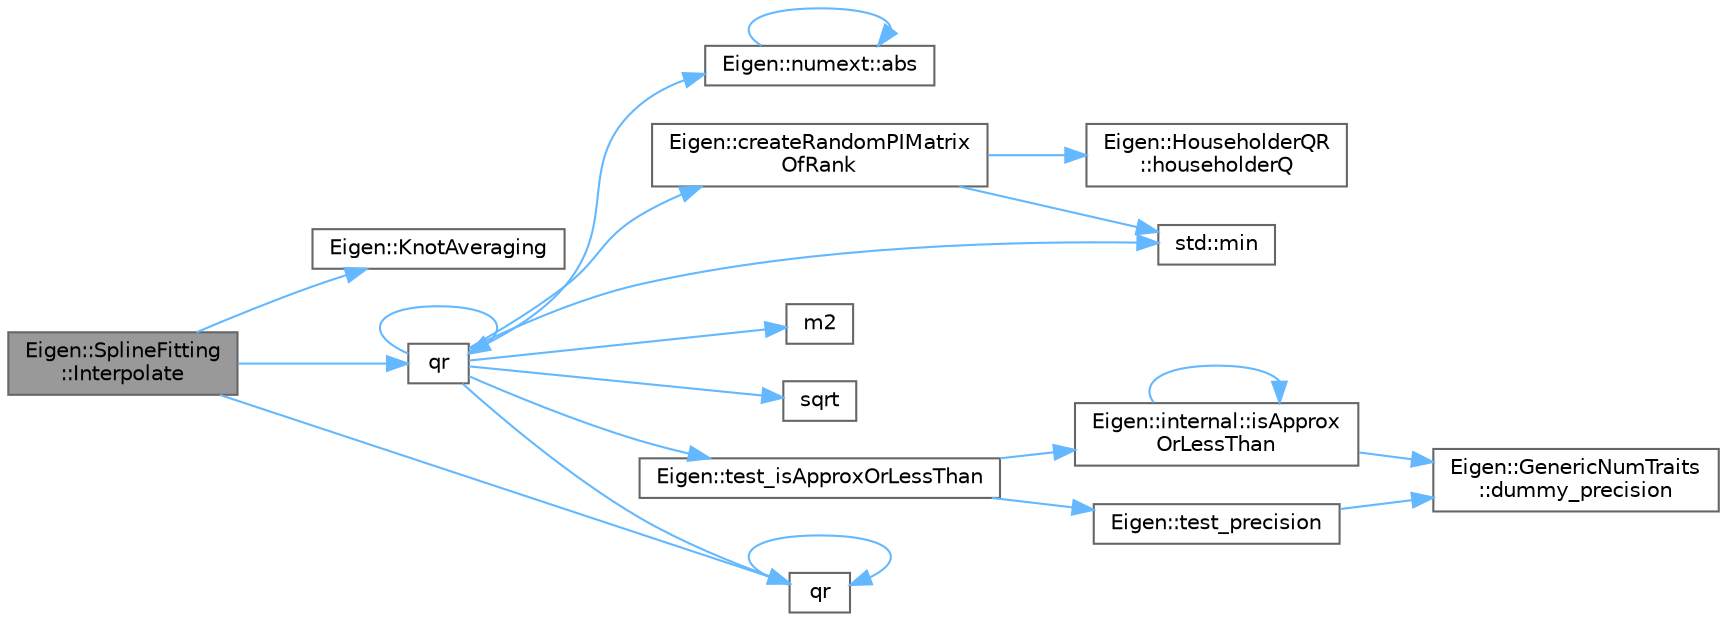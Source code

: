 digraph "Eigen::SplineFitting::Interpolate"
{
 // LATEX_PDF_SIZE
  bgcolor="transparent";
  edge [fontname=Helvetica,fontsize=10,labelfontname=Helvetica,labelfontsize=10];
  node [fontname=Helvetica,fontsize=10,shape=box,height=0.2,width=0.4];
  rankdir="LR";
  Node1 [id="Node000001",label="Eigen::SplineFitting\l::Interpolate",height=0.2,width=0.4,color="gray40", fillcolor="grey60", style="filled", fontcolor="black",tooltip="Fits an interpolating Spline to the given data points."];
  Node1 -> Node2 [id="edge21_Node000001_Node000002",color="steelblue1",style="solid",tooltip=" "];
  Node2 [id="Node000002",label="Eigen::KnotAveraging",height=0.2,width=0.4,color="grey40", fillcolor="white", style="filled",URL="$group___splines___module.html#ga9474da5ed68bbd9a6788a999330416d6",tooltip="Computes knot averages."];
  Node1 -> Node3 [id="edge22_Node000001_Node000003",color="steelblue1",style="solid",tooltip=" "];
  Node3 [id="Node000003",label="qr",height=0.2,width=0.4,color="grey40", fillcolor="white", style="filled",URL="$qr__colpivoting_8cpp.html#a234047f1d6b0303293c8918968a9670e",tooltip=" "];
  Node3 -> Node4 [id="edge23_Node000003_Node000004",color="steelblue1",style="solid",tooltip=" "];
  Node4 [id="Node000004",label="Eigen::numext::abs",height=0.2,width=0.4,color="grey40", fillcolor="white", style="filled",URL="$namespace_eigen_1_1numext.html#ac09cd9261a50a46dd4937868020c7c45",tooltip=" "];
  Node4 -> Node4 [id="edge24_Node000004_Node000004",color="steelblue1",style="solid",tooltip=" "];
  Node3 -> Node5 [id="edge25_Node000003_Node000005",color="steelblue1",style="solid",tooltip=" "];
  Node5 [id="Node000005",label="Eigen::createRandomPIMatrix\lOfRank",height=0.2,width=0.4,color="grey40", fillcolor="white", style="filled",URL="$namespace_eigen.html#a0d9a7ddcee5c7c8defaba3628455efb2",tooltip=" "];
  Node5 -> Node6 [id="edge26_Node000005_Node000006",color="steelblue1",style="solid",tooltip=" "];
  Node6 [id="Node000006",label="Eigen::HouseholderQR\l::householderQ",height=0.2,width=0.4,color="grey40", fillcolor="white", style="filled",URL="$class_eigen_1_1_householder_q_r.html#affd506c10ef2d25f56e7b1f9f25ff885",tooltip=" "];
  Node5 -> Node7 [id="edge27_Node000005_Node000007",color="steelblue1",style="solid",tooltip=" "];
  Node7 [id="Node000007",label="std::min",height=0.2,width=0.4,color="grey40", fillcolor="white", style="filled",URL="$namespacestd.html#ac7b9885417769949d76890454b6d072e",tooltip=" "];
  Node3 -> Node8 [id="edge28_Node000003_Node000008",color="steelblue1",style="solid",tooltip=" "];
  Node8 [id="Node000008",label="m2",height=0.2,width=0.4,color="grey40", fillcolor="white", style="filled",URL="$_tutorial___map__using_8cpp.html#ab3a01b595d22393ace0d30d5fa299f76",tooltip=" "];
  Node3 -> Node7 [id="edge29_Node000003_Node000007",color="steelblue1",style="solid",tooltip=" "];
  Node3 -> Node3 [id="edge30_Node000003_Node000003",color="steelblue1",style="solid",tooltip=" "];
  Node3 -> Node9 [id="edge31_Node000003_Node000009",color="steelblue1",style="solid",tooltip=" "];
  Node9 [id="Node000009",label="qr",height=0.2,width=0.4,color="grey40", fillcolor="white", style="filled",URL="$_householder_q_r__householder_q_8cpp.html#ab766ef1a187400b0619104b16613d3cf",tooltip=" "];
  Node9 -> Node9 [id="edge32_Node000009_Node000009",color="steelblue1",style="solid",tooltip=" "];
  Node3 -> Node10 [id="edge33_Node000003_Node000010",color="steelblue1",style="solid",tooltip=" "];
  Node10 [id="Node000010",label="sqrt",height=0.2,width=0.4,color="grey40", fillcolor="white", style="filled",URL="$_array_cwise_unary_ops_8h.html#a656b9217a2fcb6de59dc8d1eb3079cc7",tooltip=" "];
  Node3 -> Node11 [id="edge34_Node000003_Node000011",color="steelblue1",style="solid",tooltip=" "];
  Node11 [id="Node000011",label="Eigen::test_isApproxOrLessThan",height=0.2,width=0.4,color="grey40", fillcolor="white", style="filled",URL="$namespace_eigen.html#a4a04a766a37403320f4c2e041e961611",tooltip=" "];
  Node11 -> Node12 [id="edge35_Node000011_Node000012",color="steelblue1",style="solid",tooltip=" "];
  Node12 [id="Node000012",label="Eigen::internal::isApprox\lOrLessThan",height=0.2,width=0.4,color="grey40", fillcolor="white", style="filled",URL="$namespace_eigen_1_1internal.html#afece450c6344e5a39261f006e0e8513d",tooltip=" "];
  Node12 -> Node13 [id="edge36_Node000012_Node000013",color="steelblue1",style="solid",tooltip=" "];
  Node13 [id="Node000013",label="Eigen::GenericNumTraits\l::dummy_precision",height=0.2,width=0.4,color="grey40", fillcolor="white", style="filled",URL="$struct_eigen_1_1_generic_num_traits.html#a77dc085cf094c377faaf0c520e3e4efa",tooltip=" "];
  Node12 -> Node12 [id="edge37_Node000012_Node000012",color="steelblue1",style="solid",tooltip=" "];
  Node11 -> Node14 [id="edge38_Node000011_Node000014",color="steelblue1",style="solid",tooltip=" "];
  Node14 [id="Node000014",label="Eigen::test_precision",height=0.2,width=0.4,color="grey40", fillcolor="white", style="filled",URL="$namespace_eigen.html#a59fa1c0c2d234197bce8d461a4776793",tooltip=" "];
  Node14 -> Node13 [id="edge39_Node000014_Node000013",color="steelblue1",style="solid",tooltip=" "];
  Node1 -> Node9 [id="edge40_Node000001_Node000009",color="steelblue1",style="solid",tooltip=" "];
}
